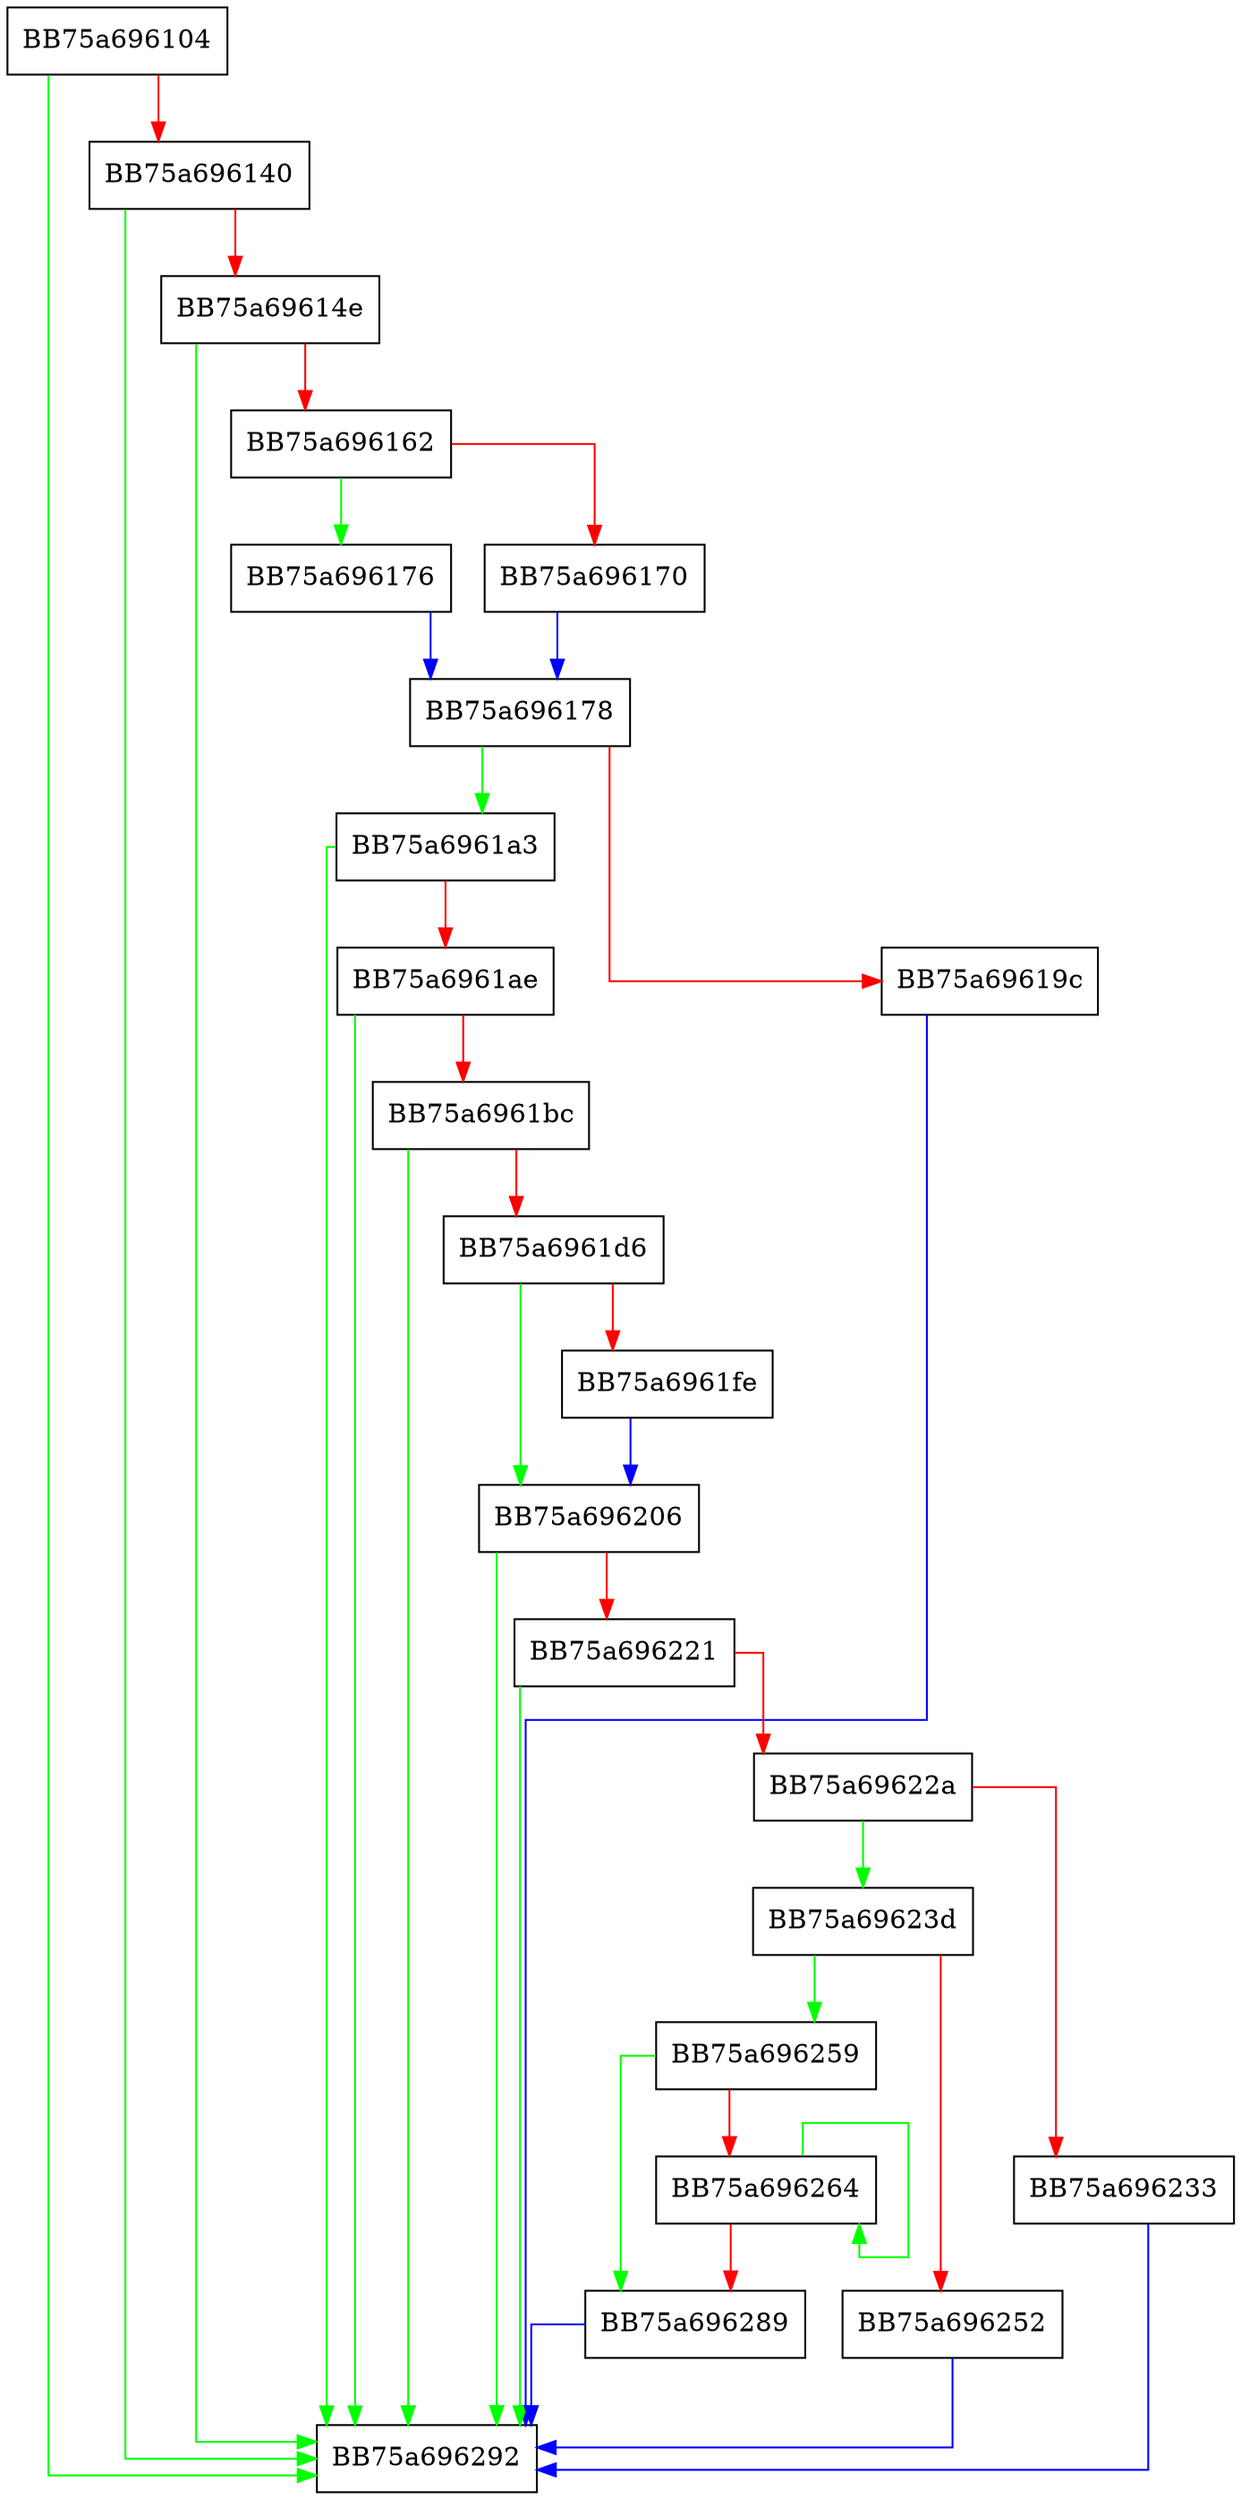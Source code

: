 digraph decode_pmdb {
  node [shape="box"];
  graph [splines=ortho];
  BB75a696104 -> BB75a696292 [color="green"];
  BB75a696104 -> BB75a696140 [color="red"];
  BB75a696140 -> BB75a696292 [color="green"];
  BB75a696140 -> BB75a69614e [color="red"];
  BB75a69614e -> BB75a696292 [color="green"];
  BB75a69614e -> BB75a696162 [color="red"];
  BB75a696162 -> BB75a696176 [color="green"];
  BB75a696162 -> BB75a696170 [color="red"];
  BB75a696170 -> BB75a696178 [color="blue"];
  BB75a696176 -> BB75a696178 [color="blue"];
  BB75a696178 -> BB75a6961a3 [color="green"];
  BB75a696178 -> BB75a69619c [color="red"];
  BB75a69619c -> BB75a696292 [color="blue"];
  BB75a6961a3 -> BB75a696292 [color="green"];
  BB75a6961a3 -> BB75a6961ae [color="red"];
  BB75a6961ae -> BB75a696292 [color="green"];
  BB75a6961ae -> BB75a6961bc [color="red"];
  BB75a6961bc -> BB75a696292 [color="green"];
  BB75a6961bc -> BB75a6961d6 [color="red"];
  BB75a6961d6 -> BB75a696206 [color="green"];
  BB75a6961d6 -> BB75a6961fe [color="red"];
  BB75a6961fe -> BB75a696206 [color="blue"];
  BB75a696206 -> BB75a696292 [color="green"];
  BB75a696206 -> BB75a696221 [color="red"];
  BB75a696221 -> BB75a696292 [color="green"];
  BB75a696221 -> BB75a69622a [color="red"];
  BB75a69622a -> BB75a69623d [color="green"];
  BB75a69622a -> BB75a696233 [color="red"];
  BB75a696233 -> BB75a696292 [color="blue"];
  BB75a69623d -> BB75a696259 [color="green"];
  BB75a69623d -> BB75a696252 [color="red"];
  BB75a696252 -> BB75a696292 [color="blue"];
  BB75a696259 -> BB75a696289 [color="green"];
  BB75a696259 -> BB75a696264 [color="red"];
  BB75a696264 -> BB75a696264 [color="green"];
  BB75a696264 -> BB75a696289 [color="red"];
  BB75a696289 -> BB75a696292 [color="blue"];
}